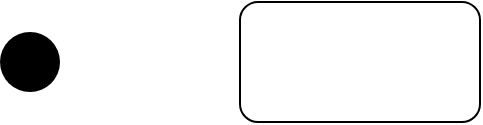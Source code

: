 <mxfile version="15.1.4" type="device"><diagram id="jwrk-nAQZdo26SappJ49" name="Page-1"><mxGraphModel dx="1456" dy="824" grid="0" gridSize="10" guides="1" tooltips="1" connect="1" arrows="1" fold="1" page="0" pageScale="1" pageWidth="850" pageHeight="1100" math="0" shadow="0"><root><mxCell id="0"/><mxCell id="1" parent="0"/><mxCell id="O9LjeOvqFnyxtKbyFdkf-1" value="" style="rounded=1;whiteSpace=wrap;html=1;" vertex="1" parent="1"><mxGeometry x="99" y="221" width="120" height="60" as="geometry"/></mxCell><mxCell id="O9LjeOvqFnyxtKbyFdkf-4" value="" style="ellipse;fillColor=#000000;strokeColor=none;" vertex="1" parent="1"><mxGeometry x="-21" y="236" width="30" height="30" as="geometry"/></mxCell></root></mxGraphModel></diagram></mxfile>